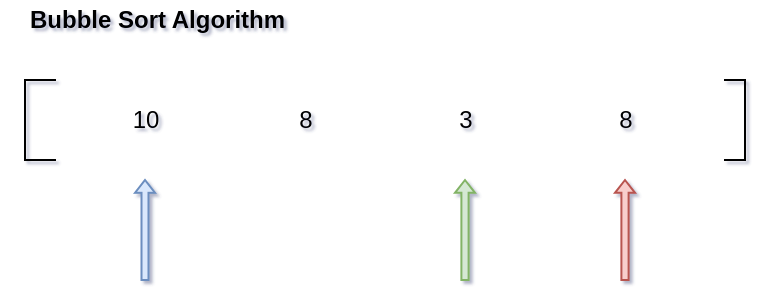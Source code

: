 <mxfile version="12.4.8" type="github"><diagram id="Y39rpOWlz4xw2428_F-x" name="Page-1"><mxGraphModel dx="2238" dy="586" grid="1" gridSize="10" guides="1" tooltips="1" connect="0" arrows="0" fold="1" page="0" pageScale="1" pageWidth="850" pageHeight="1100" background="none" math="0" shadow="1"><root><mxCell id="0"/><mxCell id="1" parent="0"/><mxCell id="uZvXOm2LKyM3_u4rVOQU-65" value="" style="group" vertex="1" connectable="0" parent="1"><mxGeometry x="-1000" y="40" width="387.5" height="140" as="geometry"/></mxCell><mxCell id="uZvXOm2LKyM3_u4rVOQU-46" value="" style="html=1;shadow=0;dashed=0;align=center;verticalAlign=middle;shape=mxgraph.arrows2.arrow;dy=0.64;dx=6.4;direction=north;notch=0;fillColor=#f8cecc;strokeColor=#b85450;" vertex="1" parent="uZvXOm2LKyM3_u4rVOQU-65"><mxGeometry x="307.5" y="90" width="10" height="50" as="geometry"/></mxCell><mxCell id="uZvXOm2LKyM3_u4rVOQU-49" value="" style="html=1;shadow=0;dashed=0;align=center;verticalAlign=middle;shape=mxgraph.arrows2.arrow;dy=0.64;dx=6.4;direction=north;notch=0;fillColor=#dae8fc;strokeColor=#6c8ebf;" vertex="1" parent="uZvXOm2LKyM3_u4rVOQU-65"><mxGeometry x="67.5" y="90" width="10" height="50" as="geometry"/></mxCell><mxCell id="uZvXOm2LKyM3_u4rVOQU-33" value="" style="shape=partialRectangle;whiteSpace=wrap;html=1;bottom=1;right=1;left=1;top=0;fillColor=none;routingCenterX=-0.5;rotation=90;" vertex="1" parent="uZvXOm2LKyM3_u4rVOQU-65"><mxGeometry y="52.5" width="40" height="15" as="geometry"/></mxCell><mxCell id="uZvXOm2LKyM3_u4rVOQU-34" value="" style="shape=partialRectangle;whiteSpace=wrap;html=1;bottom=1;right=1;left=1;top=0;fillColor=none;routingCenterX=-0.5;rotation=-90;" vertex="1" parent="uZvXOm2LKyM3_u4rVOQU-65"><mxGeometry x="347.5" y="55" width="40" height="10" as="geometry"/></mxCell><mxCell id="uZvXOm2LKyM3_u4rVOQU-38" value="8" style="text;html=1;strokeColor=none;fillColor=none;align=center;verticalAlign=middle;whiteSpace=wrap;rounded=0;" vertex="1" parent="uZvXOm2LKyM3_u4rVOQU-65"><mxGeometry x="292.5" y="50" width="40" height="20" as="geometry"/></mxCell><mxCell id="uZvXOm2LKyM3_u4rVOQU-40" value="3" style="text;html=1;strokeColor=none;fillColor=none;align=center;verticalAlign=middle;whiteSpace=wrap;rounded=0;" vertex="1" parent="uZvXOm2LKyM3_u4rVOQU-65"><mxGeometry x="212.5" y="50" width="40" height="20" as="geometry"/></mxCell><mxCell id="uZvXOm2LKyM3_u4rVOQU-41" value="8" style="text;html=1;strokeColor=none;fillColor=none;align=center;verticalAlign=middle;whiteSpace=wrap;rounded=0;" vertex="1" parent="uZvXOm2LKyM3_u4rVOQU-65"><mxGeometry x="132.5" y="50" width="40" height="20" as="geometry"/></mxCell><mxCell id="uZvXOm2LKyM3_u4rVOQU-44" value="10" style="text;html=1;strokeColor=none;fillColor=none;align=center;verticalAlign=middle;whiteSpace=wrap;rounded=0;" vertex="1" parent="uZvXOm2LKyM3_u4rVOQU-65"><mxGeometry x="52.5" y="50" width="40" height="20" as="geometry"/></mxCell><mxCell id="uZvXOm2LKyM3_u4rVOQU-45" value="" style="html=1;shadow=0;dashed=0;align=center;verticalAlign=middle;shape=mxgraph.arrows2.arrow;dy=0.64;dx=6.4;direction=north;notch=0;fillColor=#d5e8d4;strokeColor=#82b366;" vertex="1" parent="uZvXOm2LKyM3_u4rVOQU-65"><mxGeometry x="227.5" y="90" width="10" height="50" as="geometry"/></mxCell><mxCell id="uZvXOm2LKyM3_u4rVOQU-61" value="Bubble Sort Algorithm" style="text;html=1;strokeColor=none;fillColor=none;align=left;verticalAlign=middle;whiteSpace=wrap;rounded=0;fontStyle=1" vertex="1" parent="uZvXOm2LKyM3_u4rVOQU-65"><mxGeometry x="12.5" width="240" height="20" as="geometry"/></mxCell></root></mxGraphModel></diagram></mxfile>